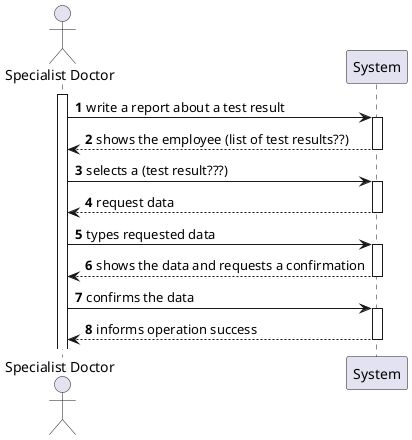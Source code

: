 @startuml
'https://plantuml.com/sequence-diagram

autonumber
actor "Specialist Doctor" as A
activate A
A -> System ++: write a report about a test result
System --> A --: shows the employee (list of test results??)
A -> System ++: selects a (test result???)
System -->  A --: request data
A -> System ++: types requested data
System --> A --: shows the data and requests a confirmation
A -> System ++: confirms the data
System --> A --: informs operation success
@enduml